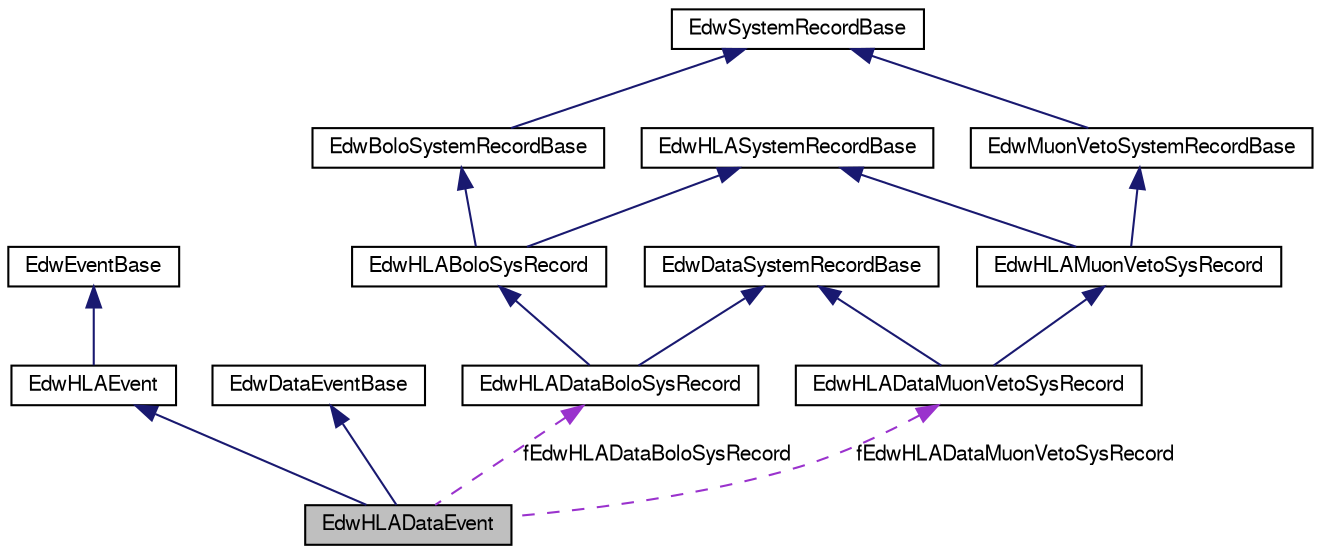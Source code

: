 digraph G
{
  edge [fontname="FreeSans",fontsize="10",labelfontname="FreeSans",labelfontsize="10"];
  node [fontname="FreeSans",fontsize="10",shape=record];
  Node1 [label="EdwHLADataEvent",height=0.2,width=0.4,color="black", fillcolor="grey75", style="filled" fontcolor="black"];
  Node2 -> Node1 [dir=back,color="midnightblue",fontsize="10",style="solid"];
  Node2 [label="EdwHLAEvent",height=0.2,width=0.4,color="black", fillcolor="white", style="filled",URL="$class_edw_h_l_a_event.html"];
  Node3 -> Node2 [dir=back,color="midnightblue",fontsize="10",style="solid"];
  Node3 [label="EdwEventBase",height=0.2,width=0.4,color="black", fillcolor="white", style="filled",URL="$class_edw_event_base.html"];
  Node4 -> Node1 [dir=back,color="midnightblue",fontsize="10",style="solid"];
  Node4 [label="EdwDataEventBase",height=0.2,width=0.4,color="black", fillcolor="white", style="filled",URL="$class_edw_data_event_base.html"];
  Node5 -> Node1 [dir=back,color="darkorchid3",fontsize="10",style="dashed",label="fEdwHLADataBoloSysRecord"];
  Node5 [label="EdwHLADataBoloSysRecord",height=0.2,width=0.4,color="black", fillcolor="white", style="filled",URL="$class_edw_h_l_a_data_bolo_sys_record.html"];
  Node6 -> Node5 [dir=back,color="midnightblue",fontsize="10",style="solid"];
  Node6 [label="EdwHLABoloSysRecord",height=0.2,width=0.4,color="black", fillcolor="white", style="filled",URL="$class_edw_h_l_a_bolo_sys_record.html"];
  Node7 -> Node6 [dir=back,color="midnightblue",fontsize="10",style="solid"];
  Node7 [label="EdwBoloSystemRecordBase",height=0.2,width=0.4,color="black", fillcolor="white", style="filled",URL="$class_edw_bolo_system_record_base.html"];
  Node8 -> Node7 [dir=back,color="midnightblue",fontsize="10",style="solid"];
  Node8 [label="EdwSystemRecordBase",height=0.2,width=0.4,color="black", fillcolor="white", style="filled",URL="$class_edw_system_record_base.html"];
  Node9 -> Node6 [dir=back,color="midnightblue",fontsize="10",style="solid"];
  Node9 [label="EdwHLASystemRecordBase",height=0.2,width=0.4,color="black", fillcolor="white", style="filled",URL="$class_edw_h_l_a_system_record_base.html"];
  Node10 -> Node5 [dir=back,color="midnightblue",fontsize="10",style="solid"];
  Node10 [label="EdwDataSystemRecordBase",height=0.2,width=0.4,color="black", fillcolor="white", style="filled",URL="$class_edw_data_system_record_base.html"];
  Node11 -> Node1 [dir=back,color="darkorchid3",fontsize="10",style="dashed",label="fEdwHLADataMuonVetoSysRecord"];
  Node11 [label="EdwHLADataMuonVetoSysRecord",height=0.2,width=0.4,color="black", fillcolor="white", style="filled",URL="$class_edw_h_l_a_data_muon_veto_sys_record.html"];
  Node12 -> Node11 [dir=back,color="midnightblue",fontsize="10",style="solid"];
  Node12 [label="EdwHLAMuonVetoSysRecord",height=0.2,width=0.4,color="black", fillcolor="white", style="filled",URL="$class_edw_h_l_a_muon_veto_sys_record.html"];
  Node13 -> Node12 [dir=back,color="midnightblue",fontsize="10",style="solid"];
  Node13 [label="EdwMuonVetoSystemRecordBase",height=0.2,width=0.4,color="black", fillcolor="white", style="filled",URL="$class_edw_muon_veto_system_record_base.html"];
  Node8 -> Node13 [dir=back,color="midnightblue",fontsize="10",style="solid"];
  Node9 -> Node12 [dir=back,color="midnightblue",fontsize="10",style="solid"];
  Node10 -> Node11 [dir=back,color="midnightblue",fontsize="10",style="solid"];
}

